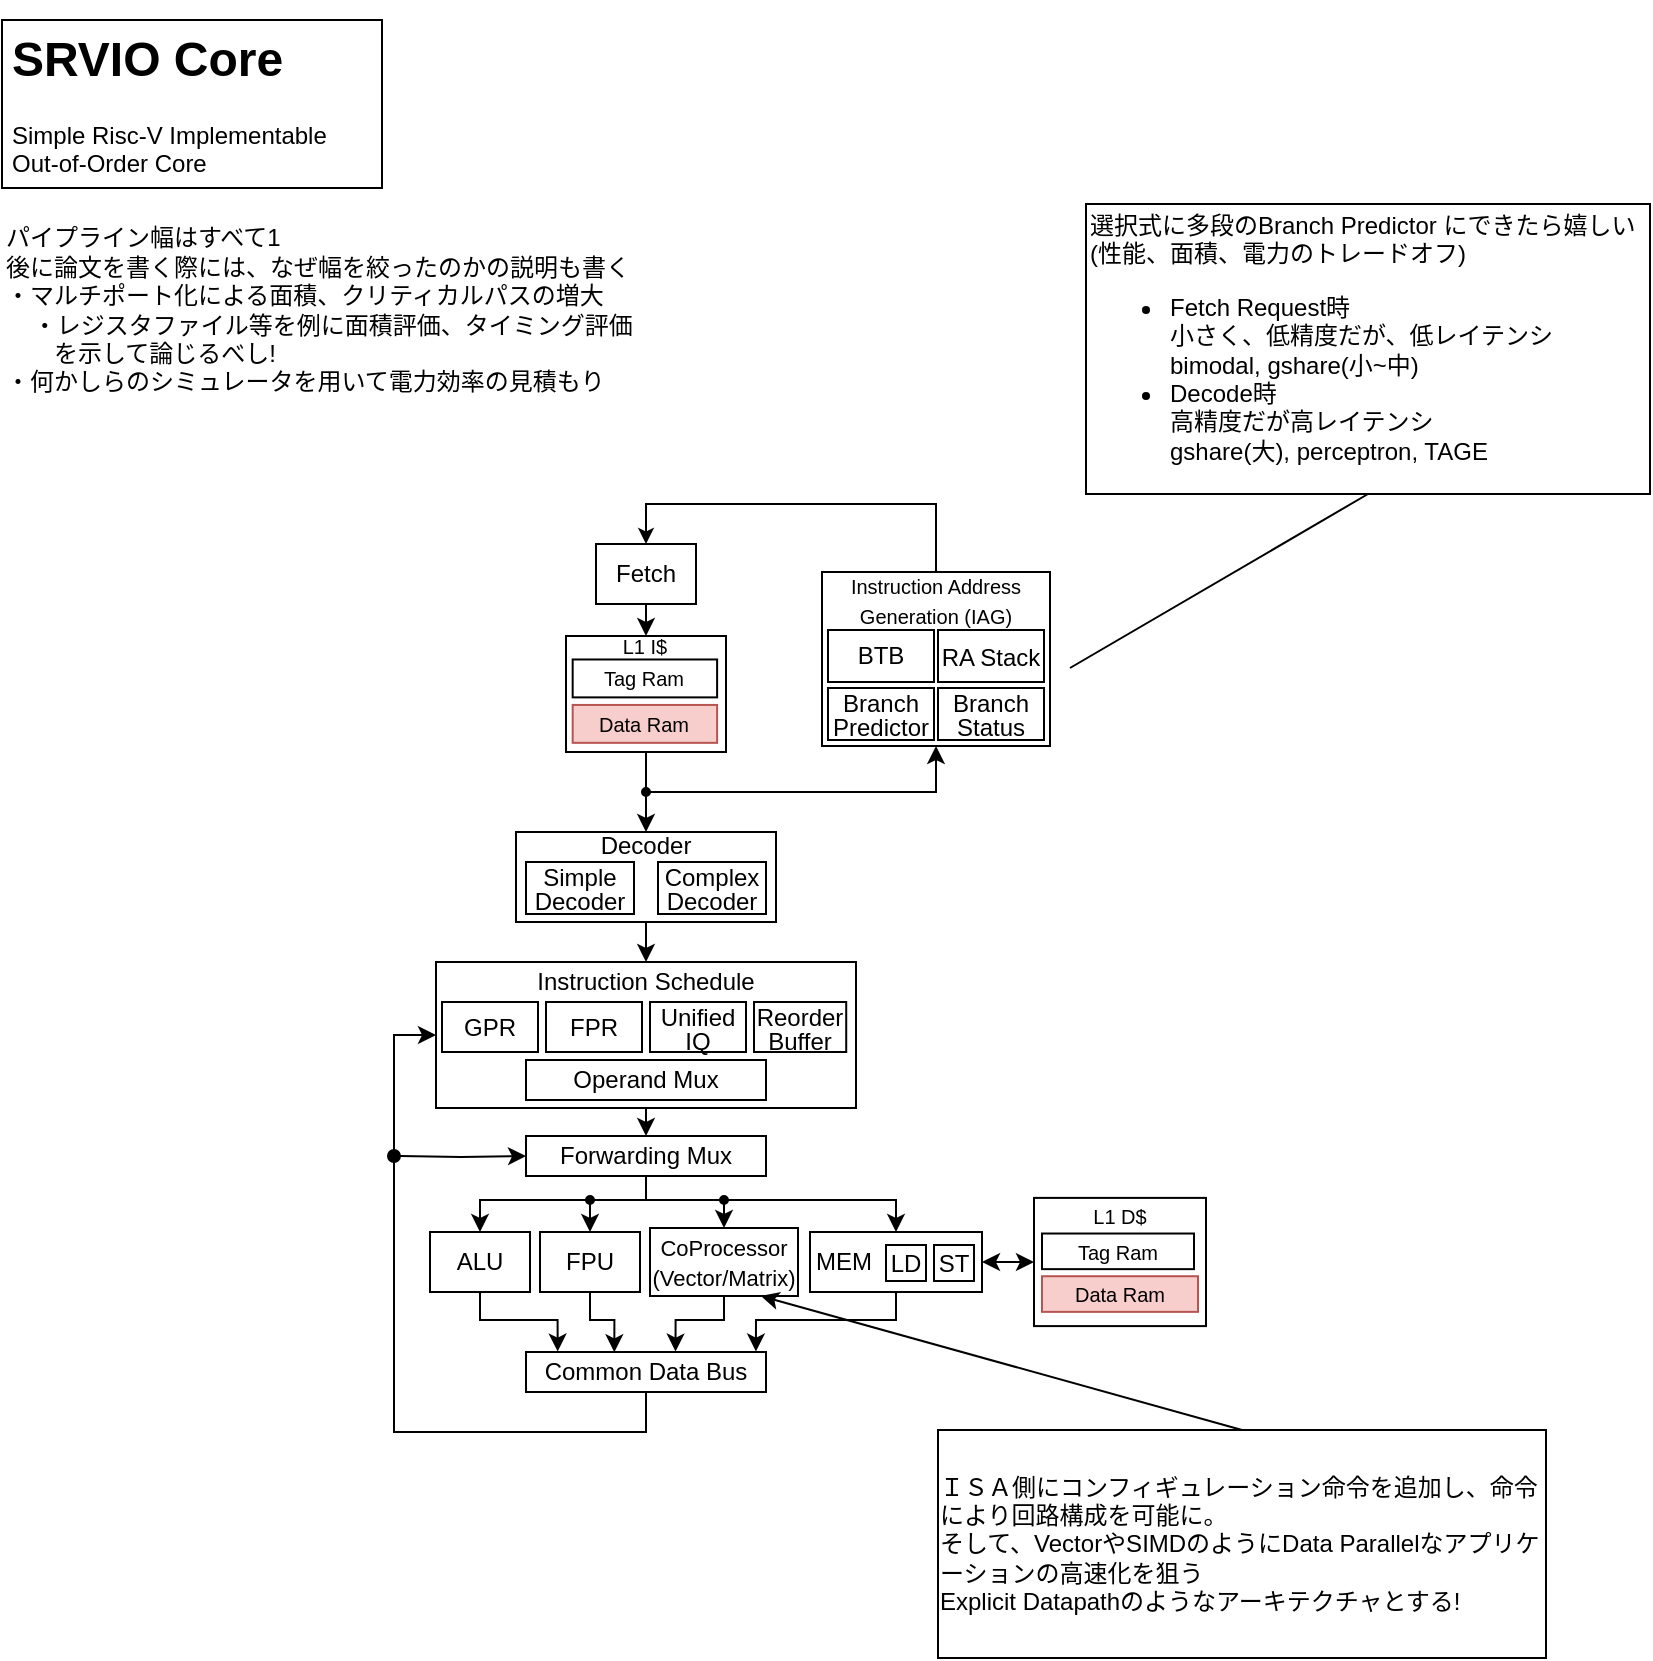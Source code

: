 <mxfile version="14.5.1" type="device"><diagram name="Page-1" id="7e0a89b8-554c-2b80-1dc8-d5c74ca68de4"><mxGraphModel dx="1625" dy="466" grid="1" gridSize="2" guides="1" tooltips="1" connect="1" arrows="1" fold="1" page="1" pageScale="1" pageWidth="850" pageHeight="1100" background="#ffffff" math="0" shadow="0"><root><mxCell id="0"/><mxCell id="1" parent="0"/><mxCell id="gPrBGknW8zlIGhoizhgp-5" style="edgeStyle=orthogonalEdgeStyle;rounded=0;orthogonalLoop=1;jettySize=auto;html=1;exitX=0.5;exitY=1;exitDx=0;exitDy=0;entryX=0.5;entryY=0;entryDx=0;entryDy=0;startArrow=none;startFill=0;" edge="1" parent="1" source="YfWMoX45FRkIOkiUR25Y-21" target="gPrBGknW8zlIGhoizhgp-1"><mxGeometry relative="1" as="geometry"/></mxCell><mxCell id="YfWMoX45FRkIOkiUR25Y-21" value="" style="rounded=0;whiteSpace=wrap;html=1;" parent="1" vertex="1"><mxGeometry x="-623" y="481.0" width="210" height="73" as="geometry"/></mxCell><mxCell id="YfWMoX45FRkIOkiUR25Y-17" style="edgeStyle=orthogonalEdgeStyle;rounded=0;orthogonalLoop=1;jettySize=auto;html=1;exitX=0.5;exitY=1;exitDx=0;exitDy=0;entryX=0.5;entryY=0;entryDx=0;entryDy=0;" parent="1" source="YfWMoX45FRkIOkiUR25Y-16" target="YfWMoX45FRkIOkiUR25Y-2" edge="1"><mxGeometry relative="1" as="geometry"><mxPoint x="-515.8" y="306" as="targetPoint"/></mxGeometry></mxCell><mxCell id="YfWMoX45FRkIOkiUR25Y-16" value="Fetch" style="rounded=0;whiteSpace=wrap;html=1;" parent="1" vertex="1"><mxGeometry x="-543" y="272" width="50" height="30" as="geometry"/></mxCell><mxCell id="Euja5ygtXi1faO7ydW1R-7" style="edgeStyle=orthogonalEdgeStyle;rounded=0;orthogonalLoop=1;jettySize=auto;html=1;exitX=0.5;exitY=1;exitDx=0;exitDy=0;entryX=0.5;entryY=0;entryDx=0;entryDy=0;endArrow=classic;endFill=1;" parent="1" source="YfWMoX45FRkIOkiUR25Y-19" target="YfWMoX45FRkIOkiUR25Y-21" edge="1"><mxGeometry relative="1" as="geometry"><Array as="points"><mxPoint x="-518" y="473.0"/><mxPoint x="-518" y="473.0"/></Array></mxGeometry></mxCell><mxCell id="YfWMoX45FRkIOkiUR25Y-19" value="" style="rounded=0;whiteSpace=wrap;html=1;" parent="1" vertex="1"><mxGeometry x="-583" y="416" width="130" height="45" as="geometry"/></mxCell><mxCell id="Euja5ygtXi1faO7ydW1R-13" style="edgeStyle=orthogonalEdgeStyle;rounded=0;orthogonalLoop=1;jettySize=auto;html=1;exitX=0.5;exitY=1;exitDx=0;exitDy=0;entryX=0.132;entryY=-0.01;entryDx=0;entryDy=0;entryPerimeter=0;endArrow=classic;endFill=1;" parent="1" source="YfWMoX45FRkIOkiUR25Y-23" target="YfWMoX45FRkIOkiUR25Y-54" edge="1"><mxGeometry relative="1" as="geometry"><Array as="points"><mxPoint x="-601" y="660"/><mxPoint x="-562" y="660"/></Array></mxGeometry></mxCell><mxCell id="YfWMoX45FRkIOkiUR25Y-23" value="ALU" style="rounded=0;whiteSpace=wrap;html=1;" parent="1" vertex="1"><mxGeometry x="-626" y="616" width="50" height="30" as="geometry"/></mxCell><mxCell id="Euja5ygtXi1faO7ydW1R-14" style="edgeStyle=orthogonalEdgeStyle;rounded=0;orthogonalLoop=1;jettySize=auto;html=1;exitX=0.5;exitY=1;exitDx=0;exitDy=0;entryX=0.368;entryY=0.008;entryDx=0;entryDy=0;entryPerimeter=0;endArrow=classic;endFill=1;" parent="1" source="YfWMoX45FRkIOkiUR25Y-24" target="YfWMoX45FRkIOkiUR25Y-54" edge="1"><mxGeometry relative="1" as="geometry"><Array as="points"><mxPoint x="-546" y="660"/><mxPoint x="-534" y="660"/></Array></mxGeometry></mxCell><mxCell id="LiW7t1nOoM_q-b4qexsi-2" style="edgeStyle=orthogonalEdgeStyle;rounded=0;orthogonalLoop=1;jettySize=auto;html=1;entryX=0.5;entryY=0;entryDx=0;entryDy=0;startArrow=oval;startFill=1;startSize=4;" parent="1" target="YfWMoX45FRkIOkiUR25Y-24" edge="1"><mxGeometry relative="1" as="geometry"><mxPoint x="-546" y="600" as="sourcePoint"/></mxGeometry></mxCell><mxCell id="YfWMoX45FRkIOkiUR25Y-24" value="FPU" style="rounded=0;whiteSpace=wrap;html=1;" parent="1" vertex="1"><mxGeometry x="-571" y="616" width="50" height="30" as="geometry"/></mxCell><mxCell id="Euja5ygtXi1faO7ydW1R-15" style="edgeStyle=orthogonalEdgeStyle;rounded=0;orthogonalLoop=1;jettySize=auto;html=1;exitX=0.5;exitY=1;exitDx=0;exitDy=0;entryX=0.623;entryY=-0.01;entryDx=0;entryDy=0;entryPerimeter=0;endArrow=classic;endFill=1;" parent="1" source="Euja5ygtXi1faO7ydW1R-18" target="YfWMoX45FRkIOkiUR25Y-54" edge="1"><mxGeometry relative="1" as="geometry"><mxPoint x="-489" y="646" as="sourcePoint"/><Array as="points"><mxPoint x="-479" y="660"/><mxPoint x="-503" y="660"/></Array></mxGeometry></mxCell><mxCell id="gPrBGknW8zlIGhoizhgp-3" style="edgeStyle=orthogonalEdgeStyle;rounded=0;orthogonalLoop=1;jettySize=auto;html=1;exitX=0.5;exitY=1;exitDx=0;exitDy=0;entryX=0;entryY=0.5;entryDx=0;entryDy=0;" edge="1" parent="1" source="YfWMoX45FRkIOkiUR25Y-54" target="YfWMoX45FRkIOkiUR25Y-21"><mxGeometry relative="1" as="geometry"><Array as="points"><mxPoint x="-518" y="716"/><mxPoint x="-644" y="716"/><mxPoint x="-644" y="518"/></Array></mxGeometry></mxCell><mxCell id="YfWMoX45FRkIOkiUR25Y-54" value="Common Data Bus" style="rounded=0;whiteSpace=wrap;html=1;" parent="1" vertex="1"><mxGeometry x="-578" y="676" width="120" height="20" as="geometry"/></mxCell><mxCell id="di5ULSIEliY4DkKINral-1" style="edgeStyle=orthogonalEdgeStyle;rounded=0;orthogonalLoop=1;jettySize=auto;html=1;exitX=0.5;exitY=1;exitDx=0;exitDy=0;entryX=0.5;entryY=0;entryDx=0;entryDy=0;" parent="1" source="YfWMoX45FRkIOkiUR25Y-2" target="YfWMoX45FRkIOkiUR25Y-19" edge="1"><mxGeometry relative="1" as="geometry"><mxPoint x="-518" y="398.0" as="sourcePoint"/></mxGeometry></mxCell><mxCell id="di5ULSIEliY4DkKINral-2" value="Decoder" style="text;html=1;strokeColor=none;fillColor=none;align=center;verticalAlign=middle;whiteSpace=wrap;rounded=0;" parent="1" vertex="1"><mxGeometry x="-538" y="413" width="40" height="20" as="geometry"/></mxCell><mxCell id="di5ULSIEliY4DkKINral-3" value="&lt;p style=&quot;line-height: 100%&quot;&gt;Simple&lt;br&gt;Decoder&lt;/p&gt;" style="rounded=0;whiteSpace=wrap;html=1;" parent="1" vertex="1"><mxGeometry x="-578" y="431" width="54" height="26" as="geometry"/></mxCell><mxCell id="di5ULSIEliY4DkKINral-4" value="&lt;p style=&quot;line-height: 100%&quot;&gt;Complex&lt;br&gt;Decoder&lt;/p&gt;" style="rounded=0;whiteSpace=wrap;html=1;" parent="1" vertex="1"><mxGeometry x="-512" y="431" width="54" height="26" as="geometry"/></mxCell><mxCell id="Euja5ygtXi1faO7ydW1R-12" style="edgeStyle=orthogonalEdgeStyle;rounded=0;orthogonalLoop=1;jettySize=auto;html=1;entryX=0.5;entryY=0;entryDx=0;entryDy=0;endArrow=classic;endFill=1;" parent="1" target="Euja5ygtXi1faO7ydW1R-17" edge="1"><mxGeometry relative="1" as="geometry"><mxPoint x="-419" y="614" as="targetPoint"/><Array as="points"><mxPoint x="-453" y="600"/><mxPoint x="-411" y="600"/></Array><mxPoint x="-518" y="600" as="sourcePoint"/></mxGeometry></mxCell><mxCell id="Euja5ygtXi1faO7ydW1R-16" style="edgeStyle=orthogonalEdgeStyle;rounded=0;orthogonalLoop=1;jettySize=auto;html=1;exitX=0.5;exitY=1;exitDx=0;exitDy=0;entryX=0.958;entryY=-0.011;entryDx=0;entryDy=0;entryPerimeter=0;endArrow=classic;endFill=1;" parent="1" source="Euja5ygtXi1faO7ydW1R-17" target="YfWMoX45FRkIOkiUR25Y-54" edge="1"><mxGeometry relative="1" as="geometry"><mxPoint x="-419" y="648" as="sourcePoint"/><Array as="points"><mxPoint x="-393" y="660"/><mxPoint x="-463" y="660"/></Array></mxGeometry></mxCell><mxCell id="gPrBGknW8zlIGhoizhgp-6" style="edgeStyle=orthogonalEdgeStyle;rounded=0;orthogonalLoop=1;jettySize=auto;html=1;exitX=1;exitY=0.5;exitDx=0;exitDy=0;entryX=0;entryY=0.5;entryDx=0;entryDy=0;startArrow=classic;startFill=1;" edge="1" parent="1" source="Euja5ygtXi1faO7ydW1R-17" target="Euja5ygtXi1faO7ydW1R-24"><mxGeometry relative="1" as="geometry"/></mxCell><mxCell id="Euja5ygtXi1faO7ydW1R-17" value="" style="rounded=0;whiteSpace=wrap;html=1;" parent="1" vertex="1"><mxGeometry x="-436" y="616" width="86" height="30" as="geometry"/></mxCell><mxCell id="LiW7t1nOoM_q-b4qexsi-3" style="edgeStyle=orthogonalEdgeStyle;rounded=0;orthogonalLoop=1;jettySize=auto;html=1;exitX=0.5;exitY=0;exitDx=0;exitDy=0;entryX=0.5;entryY=0;entryDx=0;entryDy=0;startArrow=oval;startFill=1;startSize=4;" parent="1" target="Euja5ygtXi1faO7ydW1R-18" edge="1"><mxGeometry relative="1" as="geometry"><mxPoint x="-479" y="600" as="sourcePoint"/></mxGeometry></mxCell><mxCell id="Euja5ygtXi1faO7ydW1R-18" value="&lt;font style=&quot;font-size: 11px&quot;&gt;CoProcessor&lt;br&gt;(Vector/Matrix)&lt;/font&gt;" style="rounded=0;whiteSpace=wrap;html=1;" parent="1" vertex="1"><mxGeometry x="-516" y="614" width="74" height="34" as="geometry"/></mxCell><mxCell id="Euja5ygtXi1faO7ydW1R-30" value="" style="group" parent="1" vertex="1" connectable="0"><mxGeometry x="-324" y="598.95" width="86" height="64.1" as="geometry"/></mxCell><mxCell id="Euja5ygtXi1faO7ydW1R-24" value="" style="rounded=0;whiteSpace=wrap;html=1;" parent="Euja5ygtXi1faO7ydW1R-30" vertex="1"><mxGeometry width="86" height="64.1" as="geometry"/></mxCell><mxCell id="Euja5ygtXi1faO7ydW1R-25" value="&lt;font style=&quot;font-size: 10px&quot;&gt;L1 D$&lt;/font&gt;" style="text;html=1;strokeColor=none;fillColor=none;align=center;verticalAlign=middle;whiteSpace=wrap;rounded=0;" parent="Euja5ygtXi1faO7ydW1R-30" vertex="1"><mxGeometry x="23" width="40" height="17.806" as="geometry"/></mxCell><mxCell id="Euja5ygtXi1faO7ydW1R-27" value="&lt;font style=&quot;font-size: 10px&quot;&gt;Tag Ram&lt;/font&gt;" style="rounded=0;whiteSpace=wrap;html=1;" parent="Euja5ygtXi1faO7ydW1R-30" vertex="1"><mxGeometry x="4" y="17.81" width="76" height="17.81" as="geometry"/></mxCell><mxCell id="Euja5ygtXi1faO7ydW1R-28" value="&lt;font style=&quot;font-size: 10px&quot;&gt;Data Ram&lt;/font&gt;" style="rounded=0;whiteSpace=wrap;html=1;fillColor=#f8cecc;strokeColor=#b85450;" parent="Euja5ygtXi1faO7ydW1R-30" vertex="1"><mxGeometry x="4" y="39.17" width="78" height="17.81" as="geometry"/></mxCell><mxCell id="9tfuSd7SjxLWZDTDsaOM-3" style="rounded=0;orthogonalLoop=1;jettySize=auto;html=1;exitX=0.5;exitY=0;exitDx=0;exitDy=0;entryX=0.75;entryY=1;entryDx=0;entryDy=0;" parent="1" source="9tfuSd7SjxLWZDTDsaOM-2" target="Euja5ygtXi1faO7ydW1R-18" edge="1"><mxGeometry relative="1" as="geometry"/></mxCell><mxCell id="9tfuSd7SjxLWZDTDsaOM-2" value="&lt;div style=&quot;text-align: left&quot;&gt;ＩＳＡ側にコンフィギュレーション命令を追加し、命令により回路構成を可能に。&lt;/div&gt;&lt;div style=&quot;text-align: left&quot;&gt;そして、VectorやSIMDのようにData Parallelなアプリケーションの高速化を狙う&lt;/div&gt;&lt;div style=&quot;text-align: left&quot;&gt;Explicit Datapathのようなアーキテクチャとする!&lt;br&gt;&lt;/div&gt;" style="rounded=0;whiteSpace=wrap;html=1;" parent="1" vertex="1"><mxGeometry x="-372" y="715" width="304" height="114" as="geometry"/></mxCell><mxCell id="LiW7t1nOoM_q-b4qexsi-7" value="Operand Mux" style="rounded=0;whiteSpace=wrap;html=1;" parent="1" vertex="1"><mxGeometry x="-578" y="530" width="120" height="20" as="geometry"/></mxCell><mxCell id="o5xNPz3CgFQ1ItC1o2TI-1" style="edgeStyle=orthogonalEdgeStyle;rounded=0;orthogonalLoop=1;jettySize=auto;html=1;entryX=0.5;entryY=1;entryDx=0;entryDy=0;startArrow=oval;startFill=1;startSize=4;" parent="1" target="YfWMoX45FRkIOkiUR25Y-8" edge="1"><mxGeometry relative="1" as="geometry"><mxPoint x="-518" y="396" as="sourcePoint"/><Array as="points"><mxPoint x="-373" y="396"/></Array></mxGeometry></mxCell><mxCell id="o5xNPz3CgFQ1ItC1o2TI-2" value="" style="group" parent="1" vertex="1" connectable="0"><mxGeometry x="-558" y="314" width="80" height="62" as="geometry"/></mxCell><mxCell id="YfWMoX45FRkIOkiUR25Y-2" value="" style="rounded=0;whiteSpace=wrap;html=1;" parent="o5xNPz3CgFQ1ItC1o2TI-2" vertex="1"><mxGeometry y="4" width="80" height="58" as="geometry"/></mxCell><mxCell id="YfWMoX45FRkIOkiUR25Y-3" value="&lt;font style=&quot;font-size: 10px&quot;&gt;L1 I$&lt;/font&gt;" style="text;html=1;strokeColor=none;fillColor=none;align=center;verticalAlign=middle;whiteSpace=wrap;rounded=0;" parent="o5xNPz3CgFQ1ItC1o2TI-2" vertex="1"><mxGeometry x="24.44" width="31.11" height="18.95" as="geometry"/></mxCell><mxCell id="YfWMoX45FRkIOkiUR25Y-5" value="&lt;font style=&quot;font-size: 10px&quot;&gt;Tag Ram&lt;/font&gt;" style="rounded=0;whiteSpace=wrap;html=1;" parent="o5xNPz3CgFQ1ItC1o2TI-2" vertex="1"><mxGeometry x="3.333" y="15.74" width="72.222" height="18.95" as="geometry"/></mxCell><mxCell id="YfWMoX45FRkIOkiUR25Y-6" value="&lt;font style=&quot;font-size: 10px&quot;&gt;Data Ram&lt;/font&gt;" style="rounded=0;whiteSpace=wrap;html=1;fillColor=#f8cecc;strokeColor=#b85450;" parent="o5xNPz3CgFQ1ItC1o2TI-2" vertex="1"><mxGeometry x="3.333" y="38.47" width="72.222" height="18.95" as="geometry"/></mxCell><mxCell id="o5xNPz3CgFQ1ItC1o2TI-3" style="edgeStyle=orthogonalEdgeStyle;rounded=0;orthogonalLoop=1;jettySize=auto;html=1;exitX=0.5;exitY=0;exitDx=0;exitDy=0;entryX=0.5;entryY=0;entryDx=0;entryDy=0;startArrow=none;startFill=0;startSize=4;endSize=5;" parent="1" source="YfWMoX45FRkIOkiUR25Y-8" target="YfWMoX45FRkIOkiUR25Y-16" edge="1"><mxGeometry relative="1" as="geometry"/></mxCell><mxCell id="YfWMoX45FRkIOkiUR25Y-35" value="Instruction Schedule" style="text;html=1;strokeColor=none;fillColor=none;align=center;verticalAlign=middle;whiteSpace=wrap;rounded=0;" parent="1" vertex="1"><mxGeometry x="-609.837" y="481.0" width="183.667" height="20" as="geometry"/></mxCell><mxCell id="YfWMoX45FRkIOkiUR25Y-36" value="GPR" style="rounded=0;whiteSpace=wrap;html=1;" parent="1" vertex="1"><mxGeometry x="-620" y="501.0" width="48" height="25" as="geometry"/></mxCell><mxCell id="YfWMoX45FRkIOkiUR25Y-37" value="FPR" style="rounded=0;whiteSpace=wrap;html=1;" parent="1" vertex="1"><mxGeometry x="-568" y="501.0" width="48" height="25" as="geometry"/></mxCell><mxCell id="YfWMoX45FRkIOkiUR25Y-39" value="&lt;p style=&quot;line-height: 100%&quot;&gt;Unified&lt;br&gt;IQ&lt;br&gt;&lt;/p&gt;" style="rounded=0;whiteSpace=wrap;html=1;" parent="1" vertex="1"><mxGeometry x="-516" y="501.0" width="48" height="25" as="geometry"/></mxCell><mxCell id="Euja5ygtXi1faO7ydW1R-2" value="&lt;p style=&quot;line-height: 100%&quot;&gt;Reorder&lt;br&gt;Buffer&lt;/p&gt;" style="rounded=0;whiteSpace=wrap;html=1;" parent="1" vertex="1"><mxGeometry x="-464" y="501.0" width="46.11" height="25" as="geometry"/></mxCell><mxCell id="0elw6tbJF9LXQAEgvjKr-1" value="&lt;h1&gt;SRVIO Core&lt;/h1&gt;&lt;p&gt;Simple Risc-V Implementable Out-of-Order Core&lt;/p&gt;" style="text;html=1;fillColor=none;spacing=5;spacingTop=-20;whiteSpace=wrap;overflow=hidden;rounded=0;strokeColor=#000000;" parent="1" vertex="1"><mxGeometry x="-840" y="10" width="190" height="84" as="geometry"/></mxCell><mxCell id="PKPieFiri0wdo37n1ckK-2" value="パイプライン幅はすべて1&lt;br&gt;後に論文を書く際には、なぜ幅を絞ったのかの説明も書く&lt;br&gt;・マルチポート化による面積、クリティカルパスの増大&lt;br&gt;&amp;nbsp; &amp;nbsp; ・レジスタファイル等を例に面積評価、タイミング評価&lt;br&gt;　　を示して論じるべし!&lt;br&gt;・何かしらのシミュレータを用いて電力効率の見積もり" style="text;html=1;strokeColor=none;fillColor=none;align=left;verticalAlign=middle;whiteSpace=wrap;rounded=0;" parent="1" vertex="1"><mxGeometry x="-840" y="102" width="332" height="106" as="geometry"/></mxCell><mxCell id="pkm4dQa0H2WxjjKU4DKL-9" value="" style="group" parent="1" vertex="1" connectable="0"><mxGeometry x="-430" y="286" width="114" height="87" as="geometry"/></mxCell><mxCell id="YfWMoX45FRkIOkiUR25Y-8" value="" style="rounded=0;whiteSpace=wrap;html=1;" parent="pkm4dQa0H2WxjjKU4DKL-9" vertex="1"><mxGeometry width="114" height="87" as="geometry"/></mxCell><mxCell id="YfWMoX45FRkIOkiUR25Y-9" value="&lt;span style=&quot;font-size: 10px&quot;&gt;Instruction Address Generation (IAG)&lt;/span&gt;" style="text;html=1;strokeColor=none;fillColor=none;align=center;verticalAlign=middle;whiteSpace=wrap;rounded=0;" parent="pkm4dQa0H2WxjjKU4DKL-9" vertex="1"><mxGeometry x="3" y="4" width="108" height="20" as="geometry"/></mxCell><mxCell id="YfWMoX45FRkIOkiUR25Y-10" value="&lt;font style=&quot;font-size: 12px&quot;&gt;BTB&lt;/font&gt;" style="rounded=0;whiteSpace=wrap;html=1;" parent="pkm4dQa0H2WxjjKU4DKL-9" vertex="1"><mxGeometry x="3" y="29" width="53" height="26" as="geometry"/></mxCell><mxCell id="YfWMoX45FRkIOkiUR25Y-12" value="&lt;p style=&quot;line-height: 100%&quot;&gt;&lt;font style=&quot;font-size: 12px&quot;&gt;Branch Predictor&lt;/font&gt;&lt;/p&gt;" style="rounded=0;whiteSpace=wrap;html=1;" parent="pkm4dQa0H2WxjjKU4DKL-9" vertex="1"><mxGeometry x="3" y="58" width="53" height="26" as="geometry"/></mxCell><mxCell id="pkm4dQa0H2WxjjKU4DKL-1" value="&lt;p style=&quot;line-height: 100%&quot;&gt;Branch Status&lt;/p&gt;" style="rounded=0;whiteSpace=wrap;html=1;" parent="pkm4dQa0H2WxjjKU4DKL-9" vertex="1"><mxGeometry x="58" y="58" width="53" height="26" as="geometry"/></mxCell><mxCell id="pkm4dQa0H2WxjjKU4DKL-8" value="&lt;p style=&quot;line-height: 100%&quot;&gt;RA Stack&lt;br&gt;&lt;/p&gt;" style="rounded=0;whiteSpace=wrap;html=1;" parent="pkm4dQa0H2WxjjKU4DKL-9" vertex="1"><mxGeometry x="58" y="29" width="53" height="26" as="geometry"/></mxCell><mxCell id="S39GBgfDiVohQPKy_bMc-1" value="&lt;div&gt;選択式に多段のBranch Predictor にできたら嬉しい&lt;/div&gt;&lt;div&gt;(性能、面積、&lt;span&gt;電力のトレードオフ)&lt;/span&gt;&lt;/div&gt;&lt;div&gt;&lt;ul&gt;&lt;li&gt;Fetch Request時&lt;br&gt;小さく、&lt;span&gt;低精度だが、低レイテンシ&lt;br&gt;bimodal, gshare(小~中)&lt;/span&gt;&lt;/li&gt;&lt;li&gt;&lt;span&gt;Decode時&lt;br&gt;&lt;/span&gt;高精度だが高レイテンシ&lt;br&gt;gshare(大), perceptron, TAGE&lt;/li&gt;&lt;/ul&gt;&lt;/div&gt;" style="rounded=0;whiteSpace=wrap;html=1;align=left;" parent="1" vertex="1"><mxGeometry x="-298" y="102" width="282" height="145" as="geometry"/></mxCell><mxCell id="S39GBgfDiVohQPKy_bMc-2" value="" style="endArrow=none;html=1;entryX=0.5;entryY=1;entryDx=0;entryDy=0;" parent="1" target="S39GBgfDiVohQPKy_bMc-1" edge="1"><mxGeometry width="50" height="50" relative="1" as="geometry"><mxPoint x="-306" y="334" as="sourcePoint"/><mxPoint x="-176" y="270" as="targetPoint"/></mxGeometry></mxCell><mxCell id="gPrBGknW8zlIGhoizhgp-2" style="edgeStyle=orthogonalEdgeStyle;rounded=0;orthogonalLoop=1;jettySize=auto;html=1;exitX=0.5;exitY=1;exitDx=0;exitDy=0;entryX=0.5;entryY=0;entryDx=0;entryDy=0;" edge="1" parent="1" source="gPrBGknW8zlIGhoizhgp-1" target="YfWMoX45FRkIOkiUR25Y-23"><mxGeometry relative="1" as="geometry"><Array as="points"><mxPoint x="-518" y="600"/><mxPoint x="-601" y="600"/></Array></mxGeometry></mxCell><mxCell id="gPrBGknW8zlIGhoizhgp-4" style="edgeStyle=orthogonalEdgeStyle;rounded=0;orthogonalLoop=1;jettySize=auto;html=1;exitX=0;exitY=0.5;exitDx=0;exitDy=0;entryX=0;entryY=0.5;entryDx=0;entryDy=0;startArrow=oval;startFill=1;" edge="1" parent="1" target="gPrBGknW8zlIGhoizhgp-1"><mxGeometry relative="1" as="geometry"><mxPoint x="-644" y="578" as="sourcePoint"/></mxGeometry></mxCell><mxCell id="gPrBGknW8zlIGhoizhgp-1" value="Forwarding Mux" style="rounded=0;whiteSpace=wrap;html=1;" vertex="1" parent="1"><mxGeometry x="-578" y="568" width="120" height="20" as="geometry"/></mxCell><mxCell id="gPrBGknW8zlIGhoizhgp-7" value="MEM" style="text;html=1;strokeColor=none;fillColor=none;align=center;verticalAlign=middle;whiteSpace=wrap;rounded=0;" vertex="1" parent="1"><mxGeometry x="-436" y="621.5" width="34" height="19" as="geometry"/></mxCell><mxCell id="gPrBGknW8zlIGhoizhgp-8" value="LD" style="rounded=0;whiteSpace=wrap;html=1;" vertex="1" parent="1"><mxGeometry x="-398" y="622.5" width="20" height="18" as="geometry"/></mxCell><mxCell id="gPrBGknW8zlIGhoizhgp-9" value="ST" style="rounded=0;whiteSpace=wrap;html=1;" vertex="1" parent="1"><mxGeometry x="-374" y="622.5" width="20" height="18" as="geometry"/></mxCell></root></mxGraphModel></diagram></mxfile>